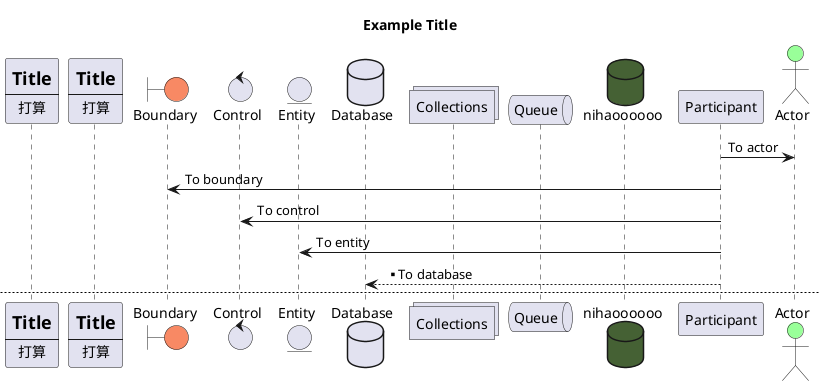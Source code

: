 @startuml
participant Participant  as Foo  order 10
participant Participant111  [
                            =Title
                            ----
                            ""打算""
                        ]

participant Participant1111  [
                            =Title
                            ----
                            ""打算""
                        ]

actor       Actor       as Foo1 order 20 #99FF99
boundary    Boundary    as Foo2 #f88964
control     Control     as Foo3
entity      Entity      as Foo4
database    Database    as Foo5
collections Collections as Foo6
queue       Queue       as Foo7
database nihaoooooo #456134

title Example Title

Foo -> Foo1 : To actor
Foo -> Foo2 : To boundary
Foo -> Foo3 : To control
Foo -> Foo4 : To entity
Foo --> Foo5 : **To database

newpage A title for the\nlast page

Foo -> Foo6 : To collections
Foo -> Foo7: To queue
Foo -> nihaoooooo

@enduml
